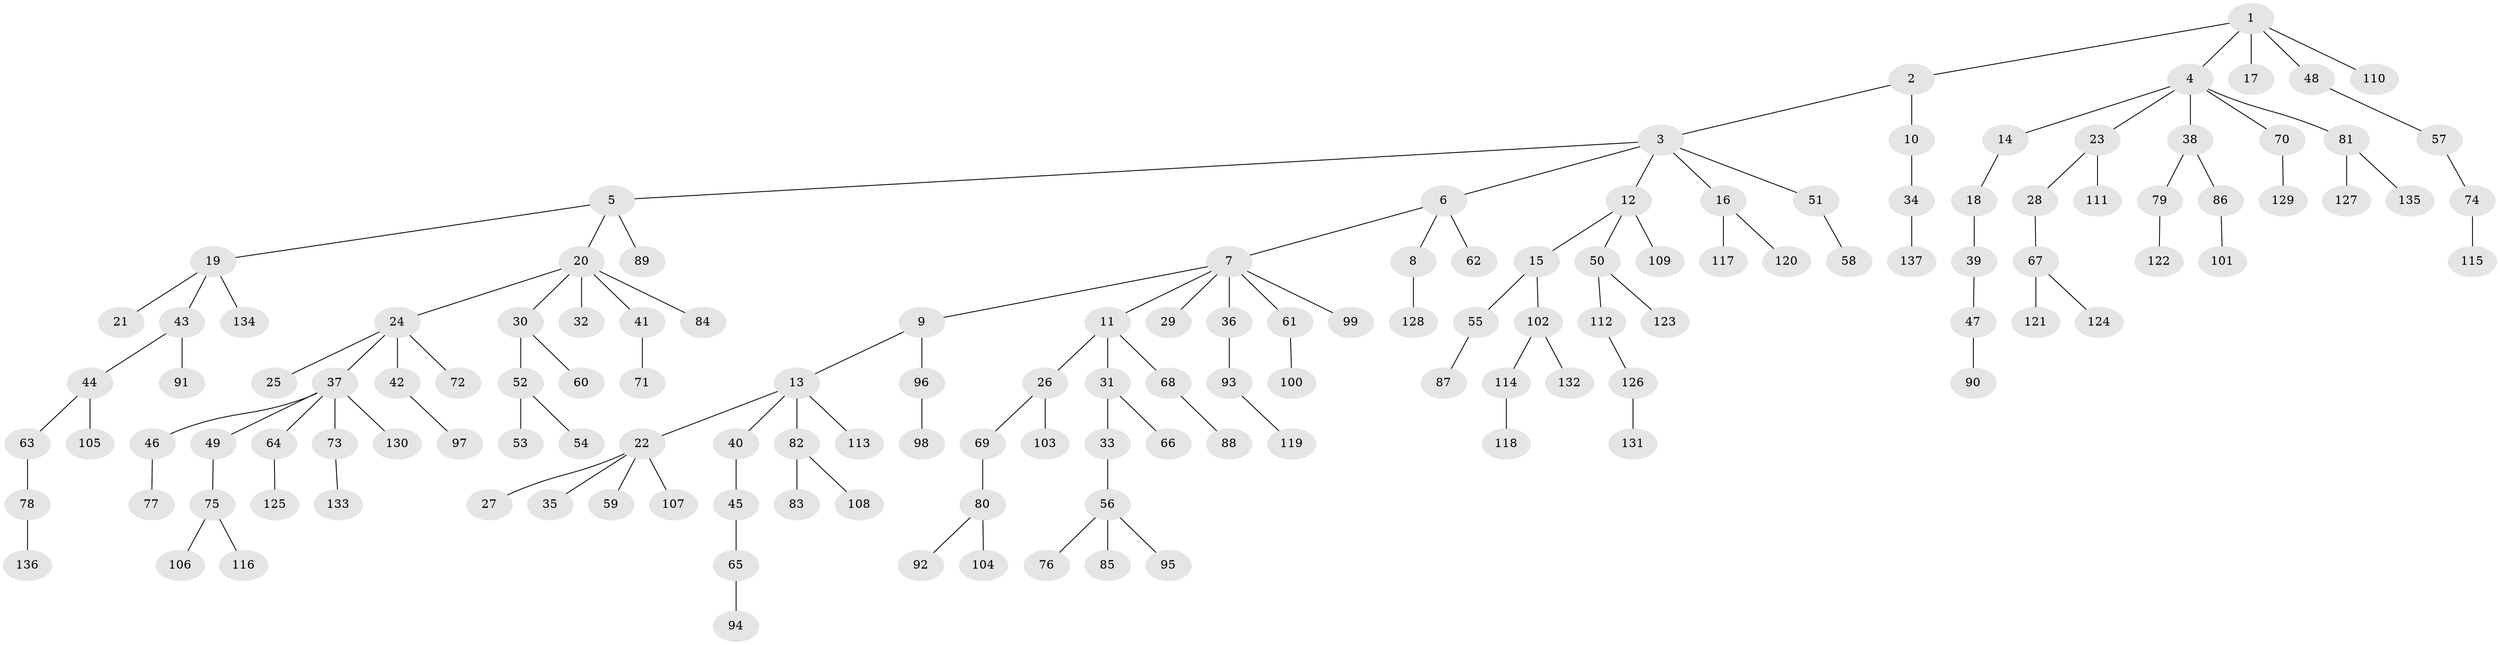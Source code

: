// Generated by graph-tools (version 1.1) at 2025/11/02/27/25 16:11:26]
// undirected, 137 vertices, 136 edges
graph export_dot {
graph [start="1"]
  node [color=gray90,style=filled];
  1;
  2;
  3;
  4;
  5;
  6;
  7;
  8;
  9;
  10;
  11;
  12;
  13;
  14;
  15;
  16;
  17;
  18;
  19;
  20;
  21;
  22;
  23;
  24;
  25;
  26;
  27;
  28;
  29;
  30;
  31;
  32;
  33;
  34;
  35;
  36;
  37;
  38;
  39;
  40;
  41;
  42;
  43;
  44;
  45;
  46;
  47;
  48;
  49;
  50;
  51;
  52;
  53;
  54;
  55;
  56;
  57;
  58;
  59;
  60;
  61;
  62;
  63;
  64;
  65;
  66;
  67;
  68;
  69;
  70;
  71;
  72;
  73;
  74;
  75;
  76;
  77;
  78;
  79;
  80;
  81;
  82;
  83;
  84;
  85;
  86;
  87;
  88;
  89;
  90;
  91;
  92;
  93;
  94;
  95;
  96;
  97;
  98;
  99;
  100;
  101;
  102;
  103;
  104;
  105;
  106;
  107;
  108;
  109;
  110;
  111;
  112;
  113;
  114;
  115;
  116;
  117;
  118;
  119;
  120;
  121;
  122;
  123;
  124;
  125;
  126;
  127;
  128;
  129;
  130;
  131;
  132;
  133;
  134;
  135;
  136;
  137;
  1 -- 2;
  1 -- 4;
  1 -- 17;
  1 -- 48;
  1 -- 110;
  2 -- 3;
  2 -- 10;
  3 -- 5;
  3 -- 6;
  3 -- 12;
  3 -- 16;
  3 -- 51;
  4 -- 14;
  4 -- 23;
  4 -- 38;
  4 -- 70;
  4 -- 81;
  5 -- 19;
  5 -- 20;
  5 -- 89;
  6 -- 7;
  6 -- 8;
  6 -- 62;
  7 -- 9;
  7 -- 11;
  7 -- 29;
  7 -- 36;
  7 -- 61;
  7 -- 99;
  8 -- 128;
  9 -- 13;
  9 -- 96;
  10 -- 34;
  11 -- 26;
  11 -- 31;
  11 -- 68;
  12 -- 15;
  12 -- 50;
  12 -- 109;
  13 -- 22;
  13 -- 40;
  13 -- 82;
  13 -- 113;
  14 -- 18;
  15 -- 55;
  15 -- 102;
  16 -- 117;
  16 -- 120;
  18 -- 39;
  19 -- 21;
  19 -- 43;
  19 -- 134;
  20 -- 24;
  20 -- 30;
  20 -- 32;
  20 -- 41;
  20 -- 84;
  22 -- 27;
  22 -- 35;
  22 -- 59;
  22 -- 107;
  23 -- 28;
  23 -- 111;
  24 -- 25;
  24 -- 37;
  24 -- 42;
  24 -- 72;
  26 -- 69;
  26 -- 103;
  28 -- 67;
  30 -- 52;
  30 -- 60;
  31 -- 33;
  31 -- 66;
  33 -- 56;
  34 -- 137;
  36 -- 93;
  37 -- 46;
  37 -- 49;
  37 -- 64;
  37 -- 73;
  37 -- 130;
  38 -- 79;
  38 -- 86;
  39 -- 47;
  40 -- 45;
  41 -- 71;
  42 -- 97;
  43 -- 44;
  43 -- 91;
  44 -- 63;
  44 -- 105;
  45 -- 65;
  46 -- 77;
  47 -- 90;
  48 -- 57;
  49 -- 75;
  50 -- 112;
  50 -- 123;
  51 -- 58;
  52 -- 53;
  52 -- 54;
  55 -- 87;
  56 -- 76;
  56 -- 85;
  56 -- 95;
  57 -- 74;
  61 -- 100;
  63 -- 78;
  64 -- 125;
  65 -- 94;
  67 -- 121;
  67 -- 124;
  68 -- 88;
  69 -- 80;
  70 -- 129;
  73 -- 133;
  74 -- 115;
  75 -- 106;
  75 -- 116;
  78 -- 136;
  79 -- 122;
  80 -- 92;
  80 -- 104;
  81 -- 127;
  81 -- 135;
  82 -- 83;
  82 -- 108;
  86 -- 101;
  93 -- 119;
  96 -- 98;
  102 -- 114;
  102 -- 132;
  112 -- 126;
  114 -- 118;
  126 -- 131;
}
